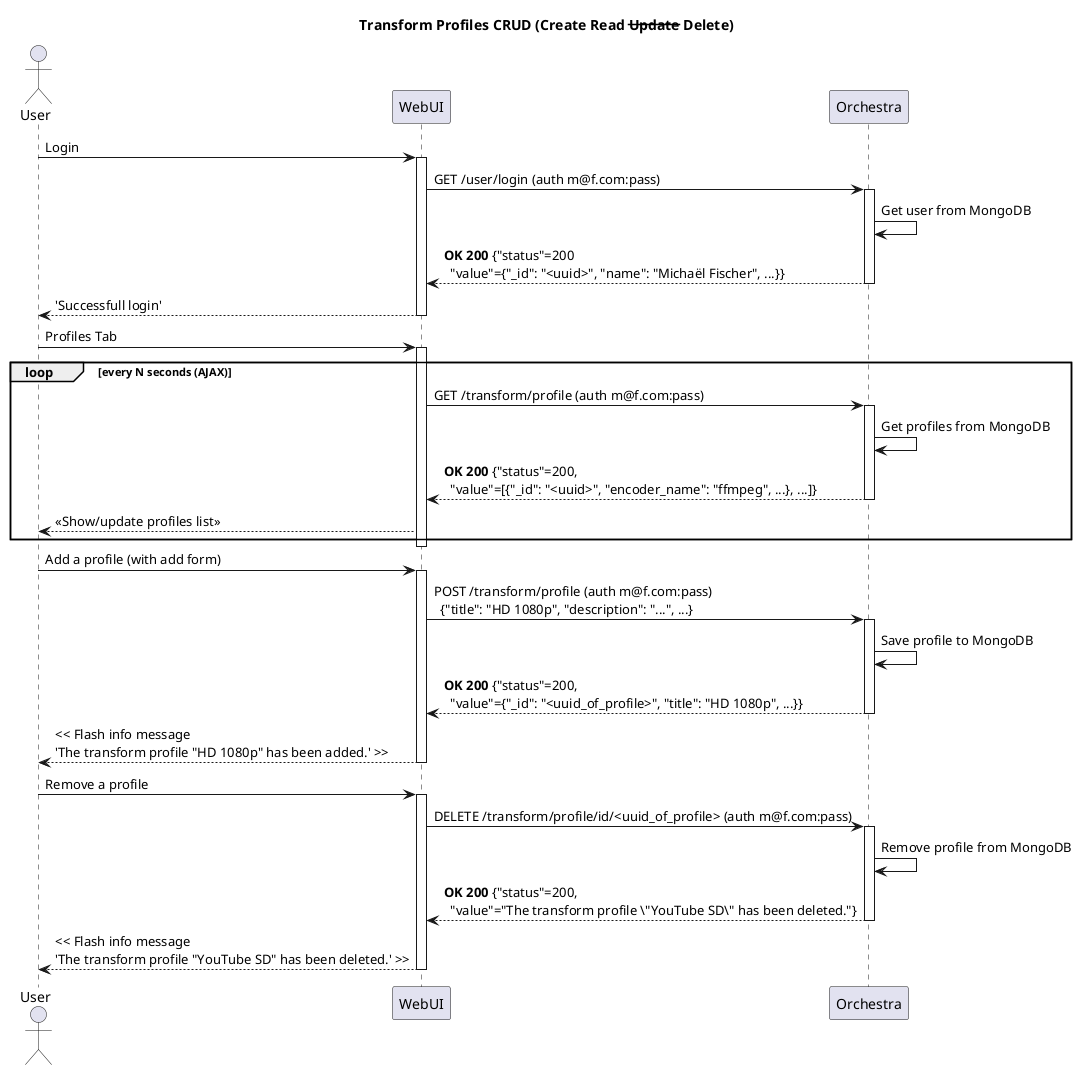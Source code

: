 @startuml

' skin BlueModern

title Transform Profiles CRUD (Create Read <s>Update</s> Delete)

actor User
participant "WebUI" as W
participant "Orchestra" as O
'participant "Storage" as S
'participant "Transform" as T
'participant "Publisher" as P

User -> W: Login
activate W
W -> O: GET /user/login (auth m@f.com:pass)
activate O
O -> O: Get user from MongoDB
O --> W: <b>OK 200</b> {"status"=200\n  "value"={"_id": "<uuid>", "name": "Michaël Fischer", ...}}
deactivate O
W --> User: 'Successfull login'
deactivate W

User -> W: Profiles Tab
activate W
loop every N seconds (AJAX)
    W -> O: GET /transform/profile (auth m@f.com:pass)
    activate O
    O -> O: Get profiles from MongoDB
    O --> W: <b>OK 200</b> {"status"=200,\n  "value"=[{"_id": "<uuid>", "encoder_name": "ffmpeg", ...}, ...]}
    deactivate O
    W --> User: << Show/update profiles list >>
end
deactivate W

User -> W: Add a profile (with add form)
activate W
W -> O: POST /transform/profile (auth m@f.com:pass)\n  {"title": "HD 1080p", "description": "...", ...}
activate O
O -> O: Save profile to MongoDB
O --> W: <b>OK 200</b> {"status"=200,\n  "value"={"_id": "<uuid_of_profile>", "title": "HD 1080p", ...}}
deactivate O
W --> User: << Flash info message\n'The transform profile "HD 1080p" has been added.' >>
deactivate W

User -> W: Remove a profile
activate W
W -> O: DELETE /transform/profile/id/<uuid_of_profile> (auth m@f.com:pass)
activate O
O -> O: Remove profile from MongoDB
O --> W: <b>OK 200</b> {"status"=200,\n  "value"="The transform profile \\"YouTube SD\\" has been deleted."}
deactivate O
W --> User: << Flash info message\n'The transform profile "YouTube SD" has been deleted.' >>
deactivate W
@enduml
